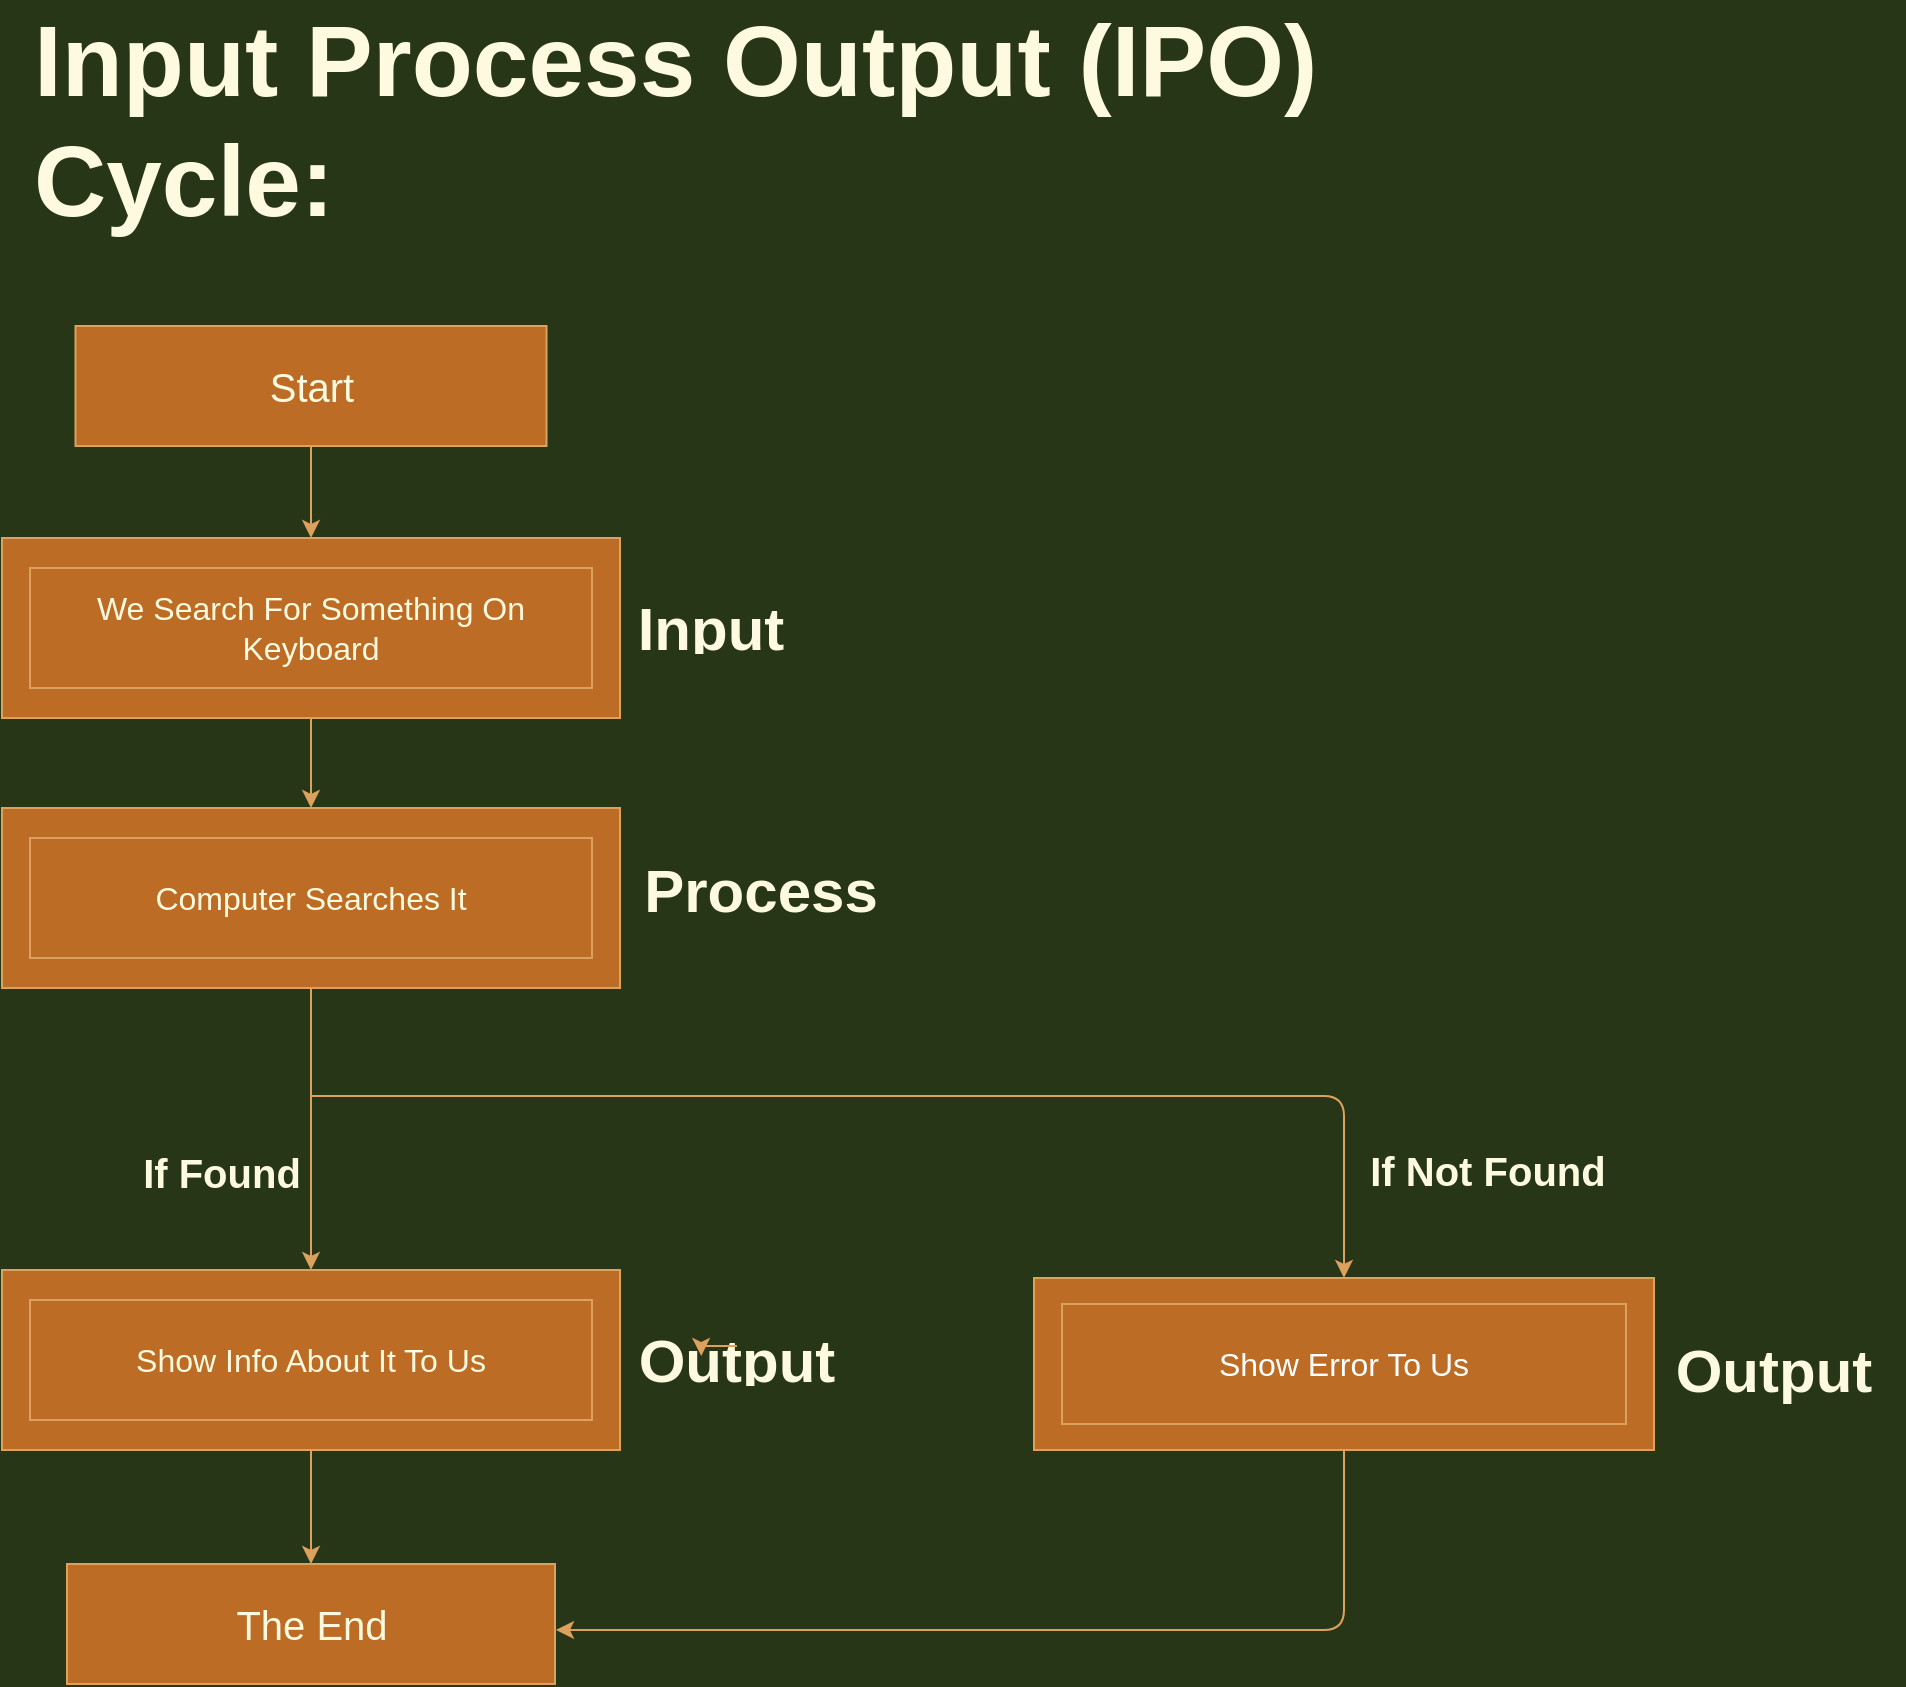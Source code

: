 <mxfile version="20.1.1" type="github">
  <diagram id="C5RBs43oDa-KdzZeNtuy" name="Page-1">
    <mxGraphModel dx="1837" dy="957" grid="1" gridSize="10" guides="0" tooltips="1" connect="1" arrows="1" fold="1" page="1" pageScale="1" pageWidth="827" pageHeight="1169" background="#283618" math="0" shadow="0">
      <root>
        <mxCell id="WIyWlLk6GJQsqaUBKTNV-0" />
        <mxCell id="WIyWlLk6GJQsqaUBKTNV-1" parent="WIyWlLk6GJQsqaUBKTNV-0" />
        <mxCell id="914fKn-O3ewcdbWCBzEu-2" value="" style="rounded=0;whiteSpace=wrap;html=1;fontSize=16;fillColor=#BC6C25;strokeColor=#DDA15E;fontColor=#FEFAE0;" parent="WIyWlLk6GJQsqaUBKTNV-1" vertex="1">
          <mxGeometry x="55" y="301" width="309" height="90" as="geometry" />
        </mxCell>
        <mxCell id="914fKn-O3ewcdbWCBzEu-1" value="We Search For Something On Keyboard" style="rounded=0;whiteSpace=wrap;html=1;fontSize=16;fillColor=#BC6C25;strokeColor=#DDA15E;fontColor=#FEFAE0;" parent="WIyWlLk6GJQsqaUBKTNV-1" vertex="1">
          <mxGeometry x="69" y="316" width="281" height="60" as="geometry" />
        </mxCell>
        <mxCell id="914fKn-O3ewcdbWCBzEu-4" value="Input" style="text;html=1;strokeColor=none;fillColor=none;spacing=5;spacingTop=-20;whiteSpace=wrap;overflow=hidden;rounded=0;fontSize=30;fontStyle=1;align=center;fontColor=#FEFAE0;" parent="WIyWlLk6GJQsqaUBKTNV-1" vertex="1">
          <mxGeometry x="363" y="339" width="93" height="20" as="geometry" />
        </mxCell>
        <mxCell id="914fKn-O3ewcdbWCBzEu-6" value="" style="rounded=0;whiteSpace=wrap;html=1;fontSize=16;fillColor=#BC6C25;strokeColor=#DDA15E;fontColor=#FEFAE0;" parent="WIyWlLk6GJQsqaUBKTNV-1" vertex="1">
          <mxGeometry x="55" y="436" width="309" height="90" as="geometry" />
        </mxCell>
        <mxCell id="914fKn-O3ewcdbWCBzEu-7" value="Computer Searches It" style="rounded=0;whiteSpace=wrap;html=1;fontSize=16;fillColor=#BC6C25;strokeColor=#DDA15E;fontColor=#FEFAE0;" parent="WIyWlLk6GJQsqaUBKTNV-1" vertex="1">
          <mxGeometry x="69" y="451" width="281" height="60" as="geometry" />
        </mxCell>
        <mxCell id="914fKn-O3ewcdbWCBzEu-9" value="Process" style="text;html=1;strokeColor=none;fillColor=none;spacing=5;spacingTop=-20;whiteSpace=wrap;overflow=hidden;rounded=0;fontSize=30;fontStyle=1;align=center;fontColor=#FEFAE0;" parent="WIyWlLk6GJQsqaUBKTNV-1" vertex="1">
          <mxGeometry x="358" y="470" width="153" height="20" as="geometry" />
        </mxCell>
        <mxCell id="914fKn-O3ewcdbWCBzEu-11" value="" style="rounded=0;whiteSpace=wrap;html=1;fontSize=16;fillColor=#BC6C25;strokeColor=#DDA15E;fontColor=#FEFAE0;" parent="WIyWlLk6GJQsqaUBKTNV-1" vertex="1">
          <mxGeometry x="55" y="667" width="309" height="90" as="geometry" />
        </mxCell>
        <mxCell id="914fKn-O3ewcdbWCBzEu-12" value="Show Info About It To Us" style="rounded=0;whiteSpace=wrap;html=1;fontSize=16;fillColor=#BC6C25;strokeColor=#DDA15E;fontColor=#FEFAE0;" parent="WIyWlLk6GJQsqaUBKTNV-1" vertex="1">
          <mxGeometry x="69" y="682" width="281" height="60" as="geometry" />
        </mxCell>
        <mxCell id="914fKn-O3ewcdbWCBzEu-14" value="Output" style="text;html=1;strokeColor=none;fillColor=none;spacing=5;spacingTop=-20;whiteSpace=wrap;overflow=hidden;rounded=0;fontSize=30;fontStyle=1;align=center;fontColor=#FEFAE0;" parent="WIyWlLk6GJQsqaUBKTNV-1" vertex="1">
          <mxGeometry x="366" y="705" width="113" height="20" as="geometry" />
        </mxCell>
        <mxCell id="914fKn-O3ewcdbWCBzEu-18" style="edgeStyle=orthogonalEdgeStyle;rounded=0;orthogonalLoop=1;jettySize=auto;html=1;exitX=0.5;exitY=0;exitDx=0;exitDy=0;entryX=0.342;entryY=0.25;entryDx=0;entryDy=0;entryPerimeter=0;fontSize=25;labelBackgroundColor=#283618;strokeColor=#DDA15E;fontColor=#FEFAE0;" parent="WIyWlLk6GJQsqaUBKTNV-1" source="914fKn-O3ewcdbWCBzEu-14" target="914fKn-O3ewcdbWCBzEu-14" edge="1">
          <mxGeometry relative="1" as="geometry" />
        </mxCell>
        <mxCell id="914fKn-O3ewcdbWCBzEu-19" value="" style="rounded=0;whiteSpace=wrap;html=1;fontSize=16;fillColor=#BC6C25;fontColor=#FEFAE0;strokeColor=#DDA15E;" parent="WIyWlLk6GJQsqaUBKTNV-1" vertex="1">
          <mxGeometry x="571" y="671" width="310" height="86" as="geometry" />
        </mxCell>
        <mxCell id="914fKn-O3ewcdbWCBzEu-20" value="&lt;font&gt;Show Error To Us&lt;/font&gt;" style="rounded=0;whiteSpace=wrap;html=1;fontSize=16;fontColor=#FFFFFF;fillColor=#BC6C25;strokeColor=#DDA15E;" parent="WIyWlLk6GJQsqaUBKTNV-1" vertex="1">
          <mxGeometry x="585" y="684" width="282" height="60" as="geometry" />
        </mxCell>
        <mxCell id="914fKn-O3ewcdbWCBzEu-22" value="Output" style="text;html=1;strokeColor=none;fillColor=none;spacing=5;spacingTop=-20;whiteSpace=wrap;overflow=hidden;rounded=0;fontSize=30;fontStyle=1;align=center;fontColor=#FEFAE0;" parent="WIyWlLk6GJQsqaUBKTNV-1" vertex="1">
          <mxGeometry x="876" y="710" width="130" height="30" as="geometry" />
        </mxCell>
        <mxCell id="914fKn-O3ewcdbWCBzEu-26" value="&lt;h1&gt;&lt;font style=&quot;font-size: 20px;&quot;&gt;If Not Found&lt;/font&gt;&lt;/h1&gt;" style="text;html=1;strokeColor=none;fillColor=none;spacing=5;spacingTop=-20;whiteSpace=wrap;overflow=hidden;rounded=0;fontSize=20;align=center;fontColor=#FEFAE0;" parent="WIyWlLk6GJQsqaUBKTNV-1" vertex="1">
          <mxGeometry x="733" y="570" width="130" height="70" as="geometry" />
        </mxCell>
        <mxCell id="914fKn-O3ewcdbWCBzEu-27" value="&lt;h1&gt;&lt;font style=&quot;font-size: 20px;&quot;&gt;If Found&lt;/font&gt;&lt;/h1&gt;" style="text;html=1;strokeColor=none;fillColor=none;spacing=5;spacingTop=-20;whiteSpace=wrap;overflow=hidden;rounded=0;fontSize=20;align=center;fontColor=#FEFAE0;" parent="WIyWlLk6GJQsqaUBKTNV-1" vertex="1">
          <mxGeometry x="113" y="571" width="104" height="70" as="geometry" />
        </mxCell>
        <mxCell id="914fKn-O3ewcdbWCBzEu-33" value="The End" style="rounded=0;whiteSpace=wrap;html=1;fontSize=20;fillColor=#BC6C25;strokeColor=#DDA15E;fontColor=#FEFAE0;" parent="WIyWlLk6GJQsqaUBKTNV-1" vertex="1">
          <mxGeometry x="87.5" y="814" width="244" height="60" as="geometry" />
        </mxCell>
        <mxCell id="914fKn-O3ewcdbWCBzEu-40" value="Start" style="rounded=0;whiteSpace=wrap;html=1;fontSize=20;fontColor=#FEFAE0;fillColor=#BC6C25;strokeColor=#DDA15E;" parent="WIyWlLk6GJQsqaUBKTNV-1" vertex="1">
          <mxGeometry x="91.75" y="195" width="235.5" height="60" as="geometry" />
        </mxCell>
        <mxCell id="914fKn-O3ewcdbWCBzEu-45" value="Input Process Output (IPO)&lt;br&gt;Cycle:" style="text;strokeColor=none;fillColor=none;html=1;fontSize=50;fontStyle=1;verticalAlign=middle;align=left;fontColor=#FEFAE0;" parent="WIyWlLk6GJQsqaUBKTNV-1" vertex="1">
          <mxGeometry x="69" y="72" width="695" height="40" as="geometry" />
        </mxCell>
        <mxCell id="orbcxxND_Y8YSDv46hFB-6" value="" style="endArrow=classic;html=1;rounded=1;sketch=0;fontSize=30;fontColor=#FEFAE0;strokeColor=#DDA15E;fillColor=#BC6C25;curved=0;exitX=0.5;exitY=1;exitDx=0;exitDy=0;entryX=0.5;entryY=0;entryDx=0;entryDy=0;" edge="1" parent="WIyWlLk6GJQsqaUBKTNV-1" source="914fKn-O3ewcdbWCBzEu-40" target="914fKn-O3ewcdbWCBzEu-2">
          <mxGeometry width="50" height="50" relative="1" as="geometry">
            <mxPoint x="610" y="490" as="sourcePoint" />
            <mxPoint x="660" y="440" as="targetPoint" />
          </mxGeometry>
        </mxCell>
        <mxCell id="orbcxxND_Y8YSDv46hFB-8" value="" style="endArrow=classic;html=1;rounded=1;sketch=0;fontSize=30;fontColor=#FEFAE0;strokeColor=#DDA15E;fillColor=#BC6C25;curved=0;entryX=0.5;entryY=0;entryDx=0;entryDy=0;exitX=0.5;exitY=1;exitDx=0;exitDy=0;" edge="1" parent="WIyWlLk6GJQsqaUBKTNV-1" source="914fKn-O3ewcdbWCBzEu-2" target="914fKn-O3ewcdbWCBzEu-6">
          <mxGeometry width="50" height="50" relative="1" as="geometry">
            <mxPoint x="610" y="490" as="sourcePoint" />
            <mxPoint x="660" y="440" as="targetPoint" />
          </mxGeometry>
        </mxCell>
        <mxCell id="orbcxxND_Y8YSDv46hFB-9" value="" style="endArrow=classic;html=1;rounded=1;sketch=0;fontSize=30;fontColor=#FEFAE0;strokeColor=#DDA15E;fillColor=#BC6C25;curved=0;exitX=0.5;exitY=1;exitDx=0;exitDy=0;entryX=0.5;entryY=0;entryDx=0;entryDy=0;" edge="1" parent="WIyWlLk6GJQsqaUBKTNV-1" source="914fKn-O3ewcdbWCBzEu-6" target="914fKn-O3ewcdbWCBzEu-11">
          <mxGeometry width="50" height="50" relative="1" as="geometry">
            <mxPoint x="330" y="550" as="sourcePoint" />
            <mxPoint x="660" y="440" as="targetPoint" />
          </mxGeometry>
        </mxCell>
        <mxCell id="orbcxxND_Y8YSDv46hFB-10" value="" style="endArrow=classic;html=1;rounded=1;sketch=0;fontSize=30;fontColor=#FEFAE0;strokeColor=#DDA15E;fillColor=#BC6C25;curved=0;entryX=0.5;entryY=0;entryDx=0;entryDy=0;exitX=0.5;exitY=1;exitDx=0;exitDy=0;" edge="1" parent="WIyWlLk6GJQsqaUBKTNV-1" source="914fKn-O3ewcdbWCBzEu-11" target="914fKn-O3ewcdbWCBzEu-33">
          <mxGeometry width="50" height="50" relative="1" as="geometry">
            <mxPoint x="210" y="760" as="sourcePoint" />
            <mxPoint x="570" y="390" as="targetPoint" />
          </mxGeometry>
        </mxCell>
        <mxCell id="orbcxxND_Y8YSDv46hFB-11" value="" style="endArrow=classic;html=1;rounded=1;sketch=0;fontSize=30;fontColor=#FEFAE0;strokeColor=#DDA15E;fillColor=#BC6C25;curved=0;exitX=0.5;exitY=1;exitDx=0;exitDy=0;" edge="1" parent="WIyWlLk6GJQsqaUBKTNV-1" source="914fKn-O3ewcdbWCBzEu-19">
          <mxGeometry width="50" height="50" relative="1" as="geometry">
            <mxPoint x="728" y="847" as="sourcePoint" />
            <mxPoint x="332" y="847" as="targetPoint" />
            <Array as="points">
              <mxPoint x="726" y="847" />
            </Array>
          </mxGeometry>
        </mxCell>
        <mxCell id="orbcxxND_Y8YSDv46hFB-12" value="" style="endArrow=classic;html=1;rounded=1;sketch=0;fontSize=30;fontColor=#FEFAE0;strokeColor=#DDA15E;fillColor=#BC6C25;curved=0;entryX=0.5;entryY=0;entryDx=0;entryDy=0;" edge="1" parent="WIyWlLk6GJQsqaUBKTNV-1" target="914fKn-O3ewcdbWCBzEu-19">
          <mxGeometry width="50" height="50" relative="1" as="geometry">
            <mxPoint x="210" y="580" as="sourcePoint" />
            <mxPoint x="640" y="850" as="targetPoint" />
            <Array as="points">
              <mxPoint x="726" y="580" />
            </Array>
          </mxGeometry>
        </mxCell>
      </root>
    </mxGraphModel>
  </diagram>
</mxfile>
